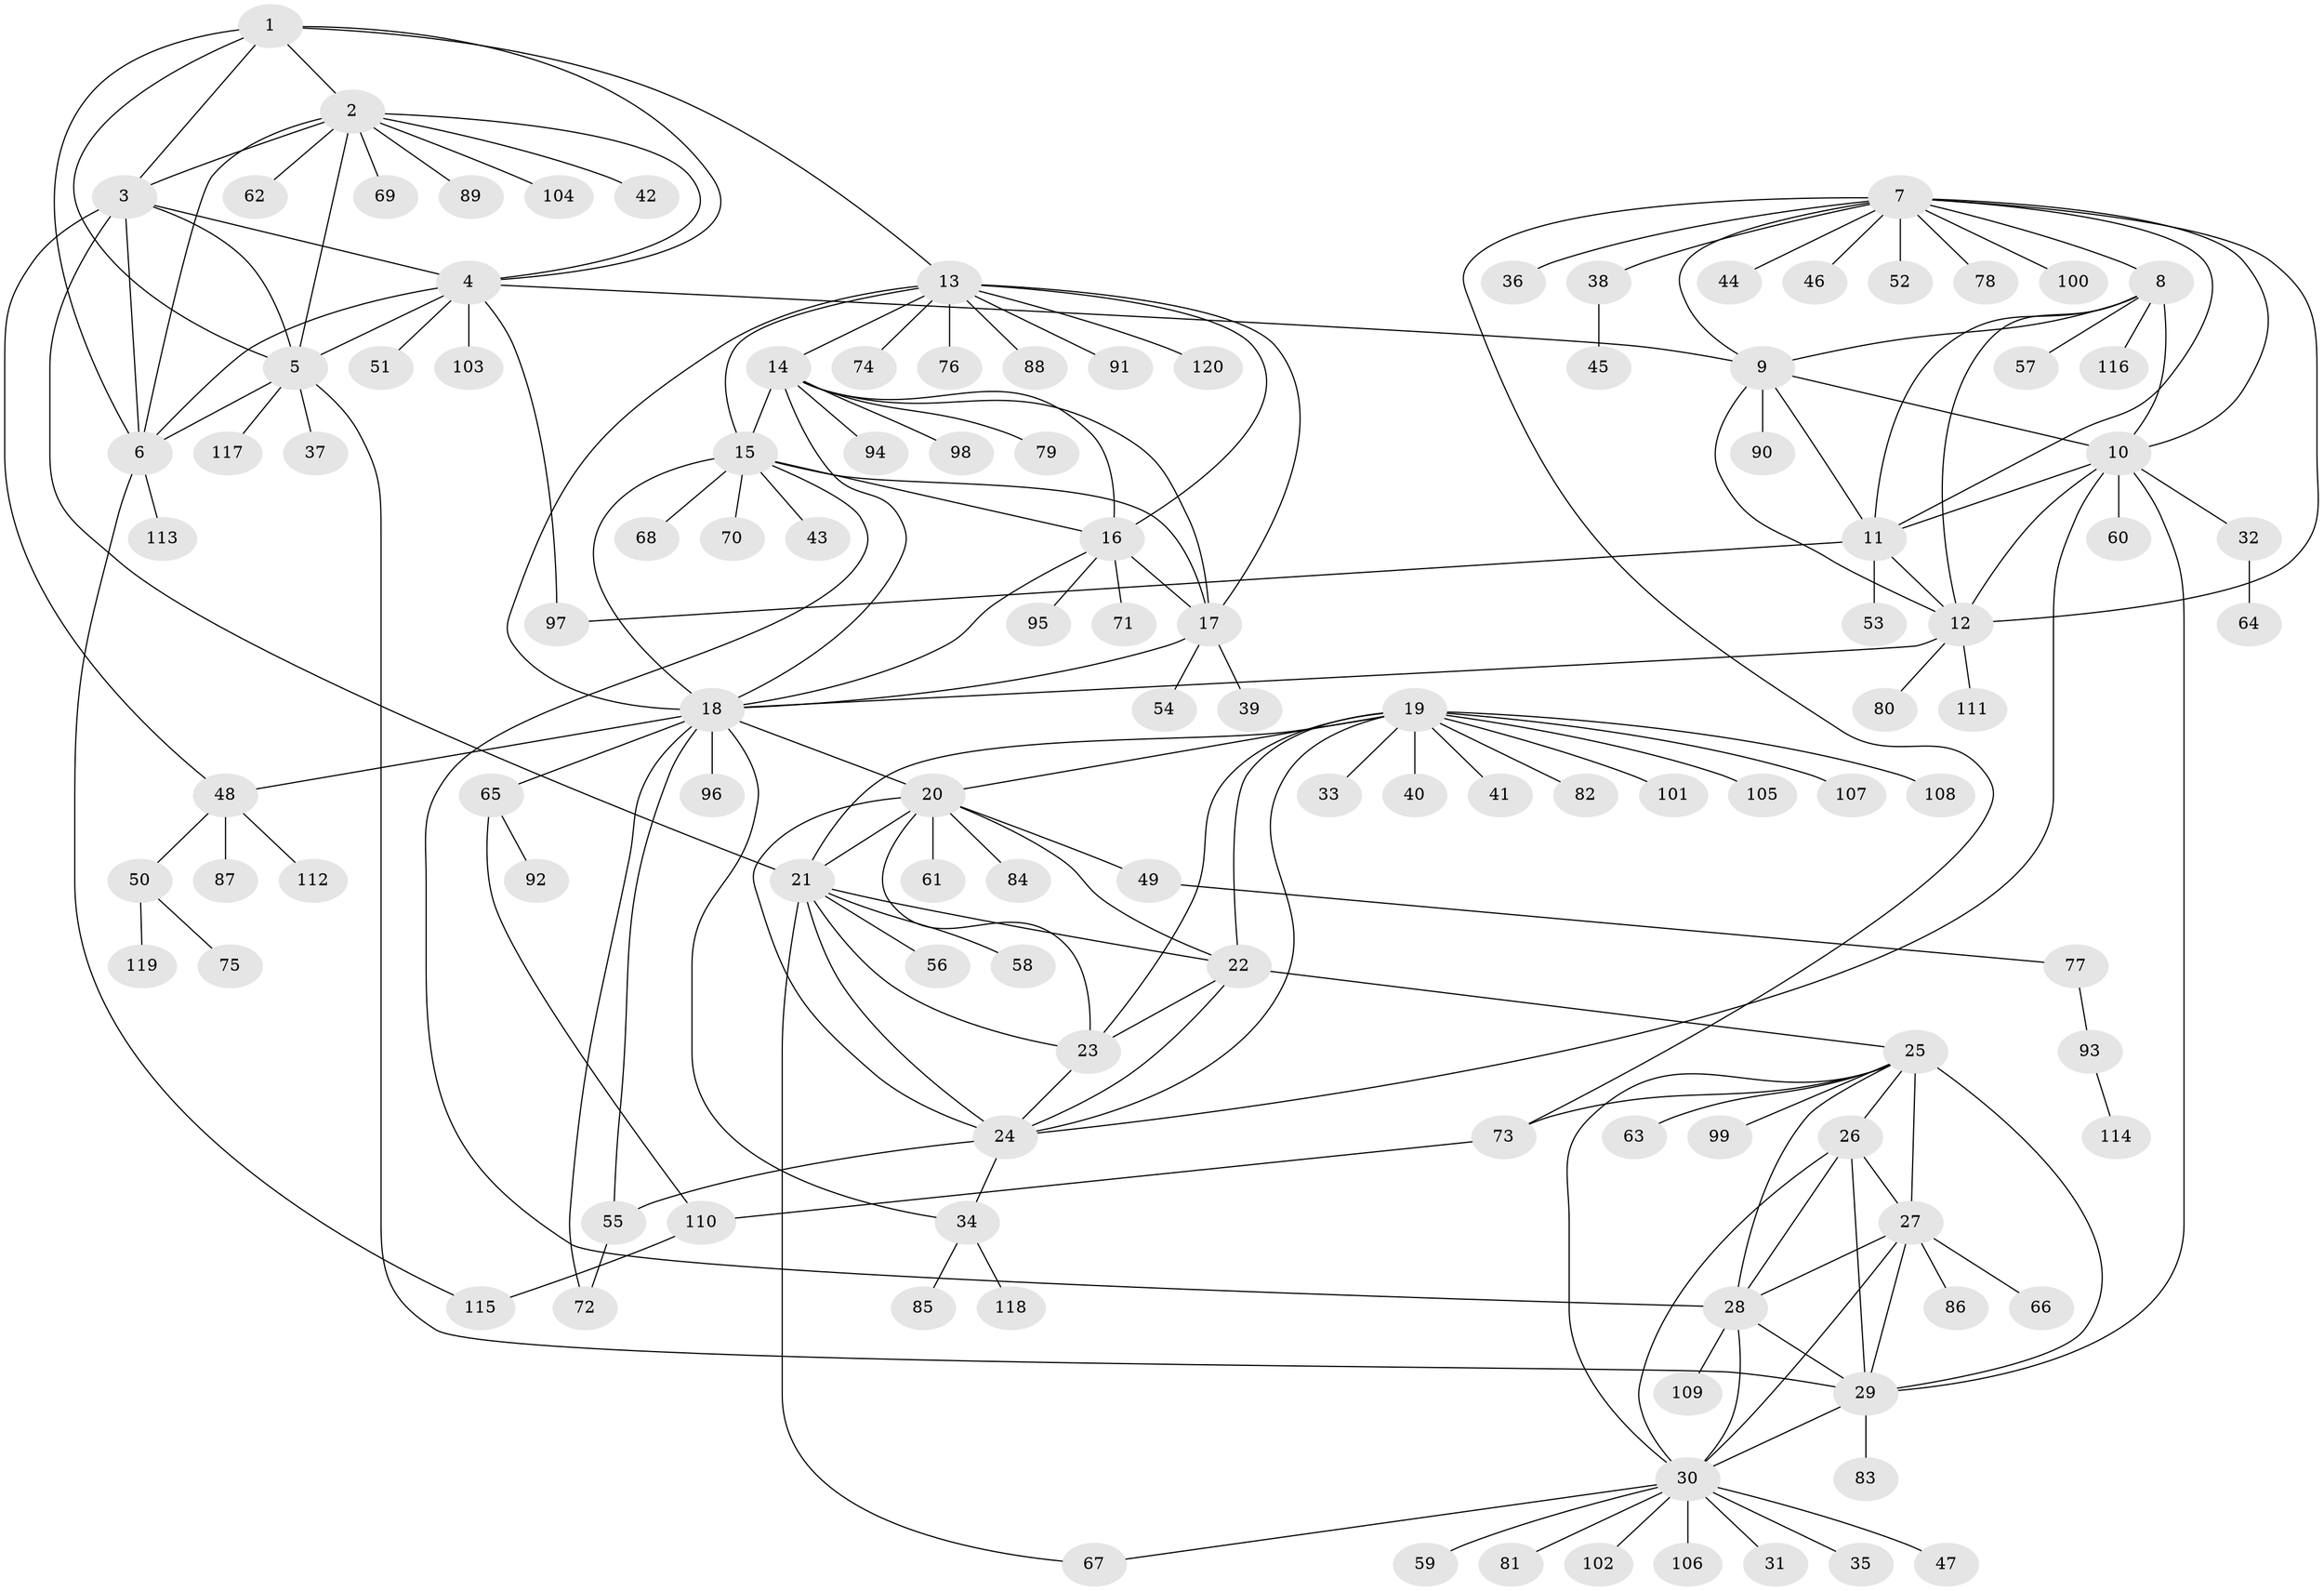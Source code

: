 // Generated by graph-tools (version 1.1) at 2025/26/03/09/25 03:26:38]
// undirected, 120 vertices, 184 edges
graph export_dot {
graph [start="1"]
  node [color=gray90,style=filled];
  1;
  2;
  3;
  4;
  5;
  6;
  7;
  8;
  9;
  10;
  11;
  12;
  13;
  14;
  15;
  16;
  17;
  18;
  19;
  20;
  21;
  22;
  23;
  24;
  25;
  26;
  27;
  28;
  29;
  30;
  31;
  32;
  33;
  34;
  35;
  36;
  37;
  38;
  39;
  40;
  41;
  42;
  43;
  44;
  45;
  46;
  47;
  48;
  49;
  50;
  51;
  52;
  53;
  54;
  55;
  56;
  57;
  58;
  59;
  60;
  61;
  62;
  63;
  64;
  65;
  66;
  67;
  68;
  69;
  70;
  71;
  72;
  73;
  74;
  75;
  76;
  77;
  78;
  79;
  80;
  81;
  82;
  83;
  84;
  85;
  86;
  87;
  88;
  89;
  90;
  91;
  92;
  93;
  94;
  95;
  96;
  97;
  98;
  99;
  100;
  101;
  102;
  103;
  104;
  105;
  106;
  107;
  108;
  109;
  110;
  111;
  112;
  113;
  114;
  115;
  116;
  117;
  118;
  119;
  120;
  1 -- 2;
  1 -- 3;
  1 -- 4;
  1 -- 5;
  1 -- 6;
  1 -- 13;
  2 -- 3;
  2 -- 4;
  2 -- 5;
  2 -- 6;
  2 -- 42;
  2 -- 62;
  2 -- 69;
  2 -- 89;
  2 -- 104;
  3 -- 4;
  3 -- 5;
  3 -- 6;
  3 -- 21;
  3 -- 48;
  4 -- 5;
  4 -- 6;
  4 -- 9;
  4 -- 51;
  4 -- 97;
  4 -- 103;
  5 -- 6;
  5 -- 29;
  5 -- 37;
  5 -- 117;
  6 -- 113;
  6 -- 115;
  7 -- 8;
  7 -- 9;
  7 -- 10;
  7 -- 11;
  7 -- 12;
  7 -- 36;
  7 -- 38;
  7 -- 44;
  7 -- 46;
  7 -- 52;
  7 -- 73;
  7 -- 78;
  7 -- 100;
  8 -- 9;
  8 -- 10;
  8 -- 11;
  8 -- 12;
  8 -- 57;
  8 -- 116;
  9 -- 10;
  9 -- 11;
  9 -- 12;
  9 -- 90;
  10 -- 11;
  10 -- 12;
  10 -- 24;
  10 -- 29;
  10 -- 32;
  10 -- 60;
  11 -- 12;
  11 -- 53;
  11 -- 97;
  12 -- 18;
  12 -- 80;
  12 -- 111;
  13 -- 14;
  13 -- 15;
  13 -- 16;
  13 -- 17;
  13 -- 18;
  13 -- 74;
  13 -- 76;
  13 -- 88;
  13 -- 91;
  13 -- 120;
  14 -- 15;
  14 -- 16;
  14 -- 17;
  14 -- 18;
  14 -- 79;
  14 -- 94;
  14 -- 98;
  15 -- 16;
  15 -- 17;
  15 -- 18;
  15 -- 28;
  15 -- 43;
  15 -- 68;
  15 -- 70;
  16 -- 17;
  16 -- 18;
  16 -- 71;
  16 -- 95;
  17 -- 18;
  17 -- 39;
  17 -- 54;
  18 -- 20;
  18 -- 34;
  18 -- 48;
  18 -- 55;
  18 -- 65;
  18 -- 72;
  18 -- 96;
  19 -- 20;
  19 -- 21;
  19 -- 22;
  19 -- 23;
  19 -- 24;
  19 -- 33;
  19 -- 40;
  19 -- 41;
  19 -- 82;
  19 -- 101;
  19 -- 105;
  19 -- 107;
  19 -- 108;
  20 -- 21;
  20 -- 22;
  20 -- 23;
  20 -- 24;
  20 -- 49;
  20 -- 61;
  20 -- 84;
  21 -- 22;
  21 -- 23;
  21 -- 24;
  21 -- 56;
  21 -- 58;
  21 -- 67;
  22 -- 23;
  22 -- 24;
  22 -- 25;
  23 -- 24;
  24 -- 34;
  24 -- 55;
  25 -- 26;
  25 -- 27;
  25 -- 28;
  25 -- 29;
  25 -- 30;
  25 -- 63;
  25 -- 73;
  25 -- 99;
  26 -- 27;
  26 -- 28;
  26 -- 29;
  26 -- 30;
  27 -- 28;
  27 -- 29;
  27 -- 30;
  27 -- 66;
  27 -- 86;
  28 -- 29;
  28 -- 30;
  28 -- 109;
  29 -- 30;
  29 -- 83;
  30 -- 31;
  30 -- 35;
  30 -- 47;
  30 -- 59;
  30 -- 67;
  30 -- 81;
  30 -- 102;
  30 -- 106;
  32 -- 64;
  34 -- 85;
  34 -- 118;
  38 -- 45;
  48 -- 50;
  48 -- 87;
  48 -- 112;
  49 -- 77;
  50 -- 75;
  50 -- 119;
  55 -- 72;
  65 -- 92;
  65 -- 110;
  73 -- 110;
  77 -- 93;
  93 -- 114;
  110 -- 115;
}
